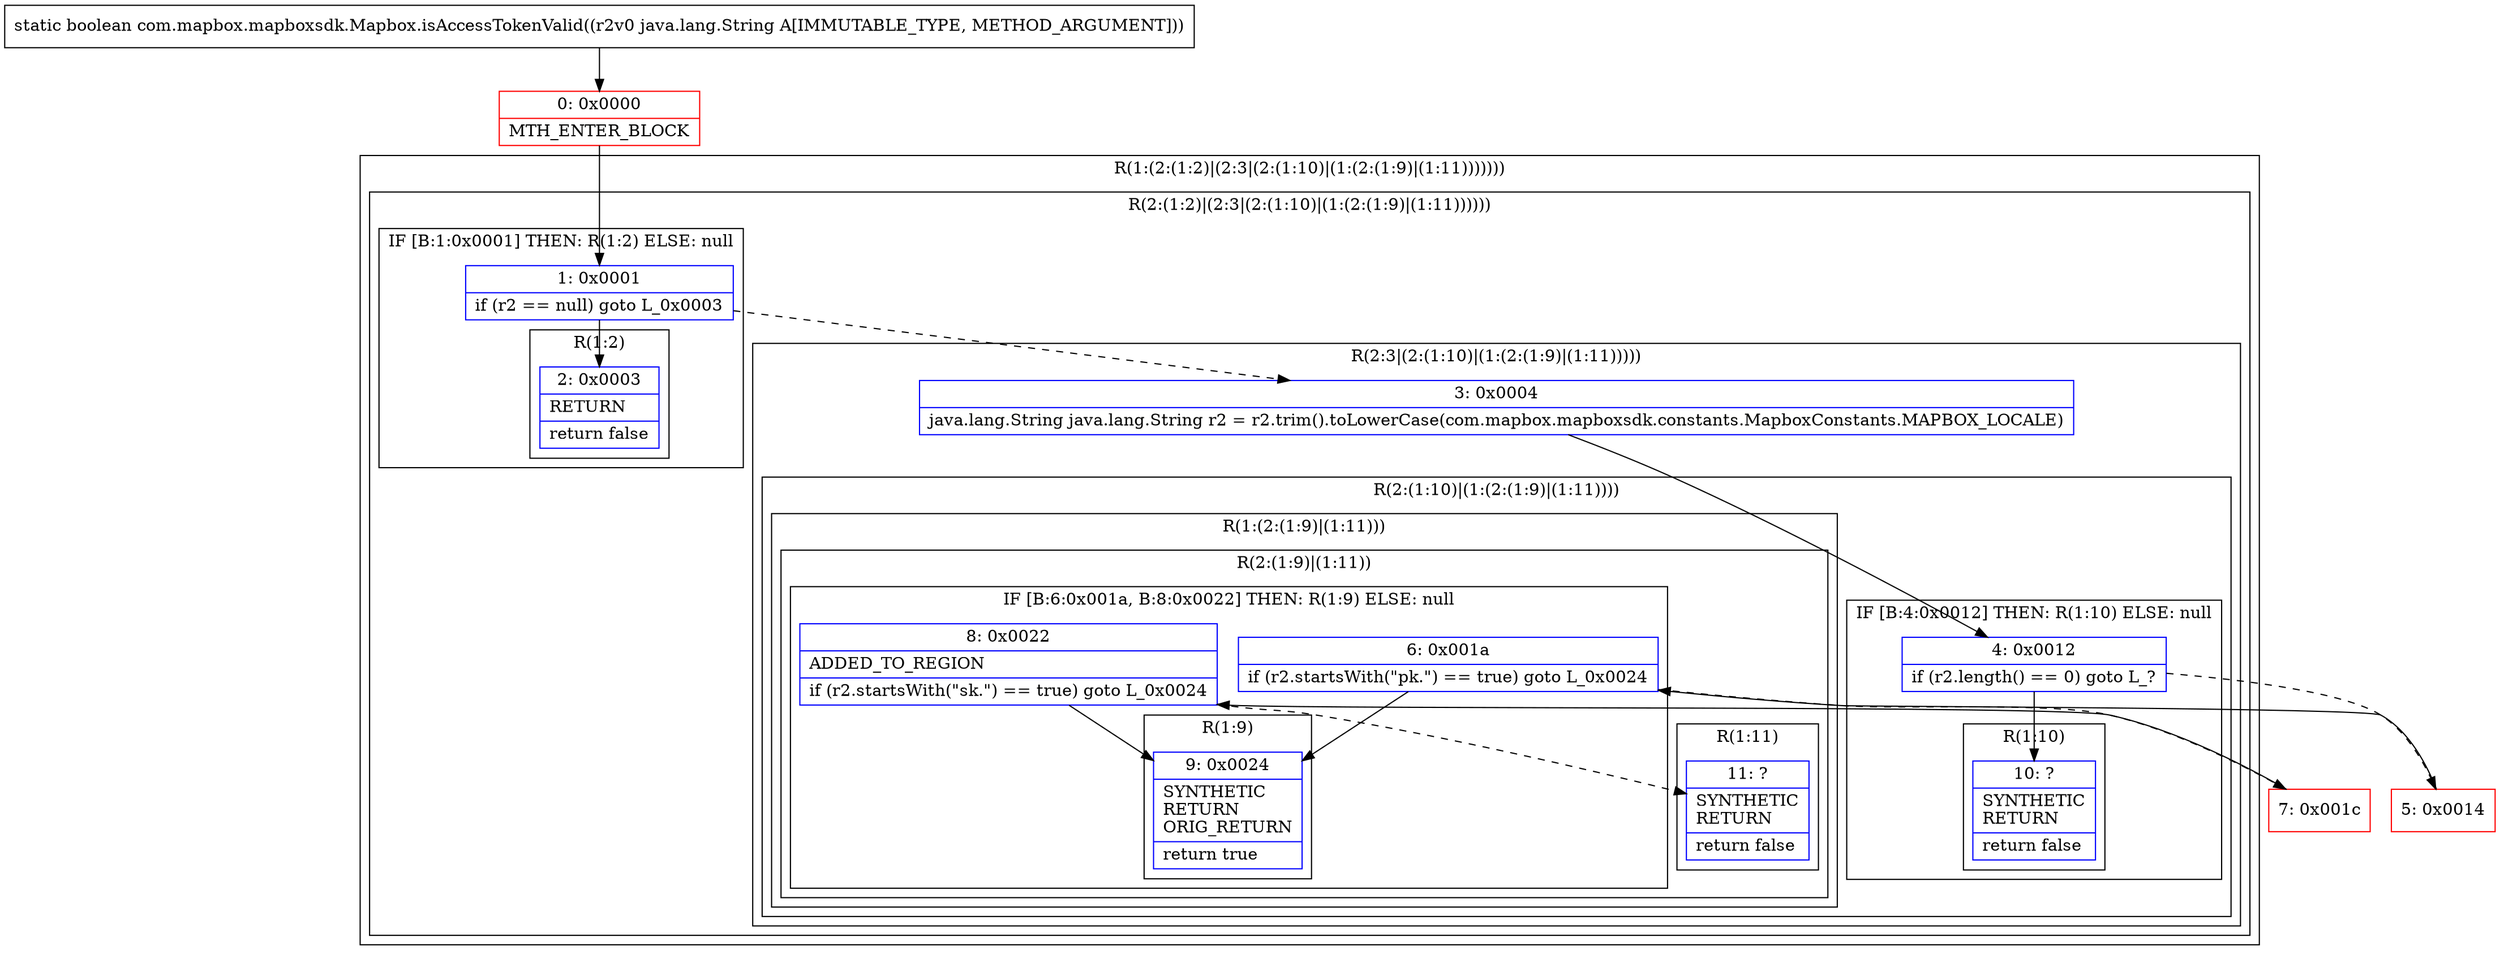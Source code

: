 digraph "CFG forcom.mapbox.mapboxsdk.Mapbox.isAccessTokenValid(Ljava\/lang\/String;)Z" {
subgraph cluster_Region_1390930626 {
label = "R(1:(2:(1:2)|(2:3|(2:(1:10)|(1:(2:(1:9)|(1:11)))))))";
node [shape=record,color=blue];
subgraph cluster_Region_616655894 {
label = "R(2:(1:2)|(2:3|(2:(1:10)|(1:(2:(1:9)|(1:11))))))";
node [shape=record,color=blue];
subgraph cluster_IfRegion_124837541 {
label = "IF [B:1:0x0001] THEN: R(1:2) ELSE: null";
node [shape=record,color=blue];
Node_1 [shape=record,label="{1\:\ 0x0001|if (r2 == null) goto L_0x0003\l}"];
subgraph cluster_Region_850605854 {
label = "R(1:2)";
node [shape=record,color=blue];
Node_2 [shape=record,label="{2\:\ 0x0003|RETURN\l|return false\l}"];
}
}
subgraph cluster_Region_1140778413 {
label = "R(2:3|(2:(1:10)|(1:(2:(1:9)|(1:11)))))";
node [shape=record,color=blue];
Node_3 [shape=record,label="{3\:\ 0x0004|java.lang.String java.lang.String r2 = r2.trim().toLowerCase(com.mapbox.mapboxsdk.constants.MapboxConstants.MAPBOX_LOCALE)\l}"];
subgraph cluster_Region_1609529968 {
label = "R(2:(1:10)|(1:(2:(1:9)|(1:11))))";
node [shape=record,color=blue];
subgraph cluster_IfRegion_1763865127 {
label = "IF [B:4:0x0012] THEN: R(1:10) ELSE: null";
node [shape=record,color=blue];
Node_4 [shape=record,label="{4\:\ 0x0012|if (r2.length() == 0) goto L_?\l}"];
subgraph cluster_Region_1885412423 {
label = "R(1:10)";
node [shape=record,color=blue];
Node_10 [shape=record,label="{10\:\ ?|SYNTHETIC\lRETURN\l|return false\l}"];
}
}
subgraph cluster_Region_1902473496 {
label = "R(1:(2:(1:9)|(1:11)))";
node [shape=record,color=blue];
subgraph cluster_Region_1522906093 {
label = "R(2:(1:9)|(1:11))";
node [shape=record,color=blue];
subgraph cluster_IfRegion_2092137785 {
label = "IF [B:6:0x001a, B:8:0x0022] THEN: R(1:9) ELSE: null";
node [shape=record,color=blue];
Node_6 [shape=record,label="{6\:\ 0x001a|if (r2.startsWith(\"pk.\") == true) goto L_0x0024\l}"];
Node_8 [shape=record,label="{8\:\ 0x0022|ADDED_TO_REGION\l|if (r2.startsWith(\"sk.\") == true) goto L_0x0024\l}"];
subgraph cluster_Region_2120052287 {
label = "R(1:9)";
node [shape=record,color=blue];
Node_9 [shape=record,label="{9\:\ 0x0024|SYNTHETIC\lRETURN\lORIG_RETURN\l|return true\l}"];
}
}
subgraph cluster_Region_103204503 {
label = "R(1:11)";
node [shape=record,color=blue];
Node_11 [shape=record,label="{11\:\ ?|SYNTHETIC\lRETURN\l|return false\l}"];
}
}
}
}
}
}
}
Node_0 [shape=record,color=red,label="{0\:\ 0x0000|MTH_ENTER_BLOCK\l}"];
Node_5 [shape=record,color=red,label="{5\:\ 0x0014}"];
Node_7 [shape=record,color=red,label="{7\:\ 0x001c}"];
MethodNode[shape=record,label="{static boolean com.mapbox.mapboxsdk.Mapbox.isAccessTokenValid((r2v0 java.lang.String A[IMMUTABLE_TYPE, METHOD_ARGUMENT])) }"];
MethodNode -> Node_0;
Node_1 -> Node_2;
Node_1 -> Node_3[style=dashed];
Node_3 -> Node_4;
Node_4 -> Node_5[style=dashed];
Node_4 -> Node_10;
Node_6 -> Node_7[style=dashed];
Node_6 -> Node_9;
Node_8 -> Node_9;
Node_8 -> Node_11[style=dashed];
Node_0 -> Node_1;
Node_5 -> Node_6;
Node_7 -> Node_8;
}

